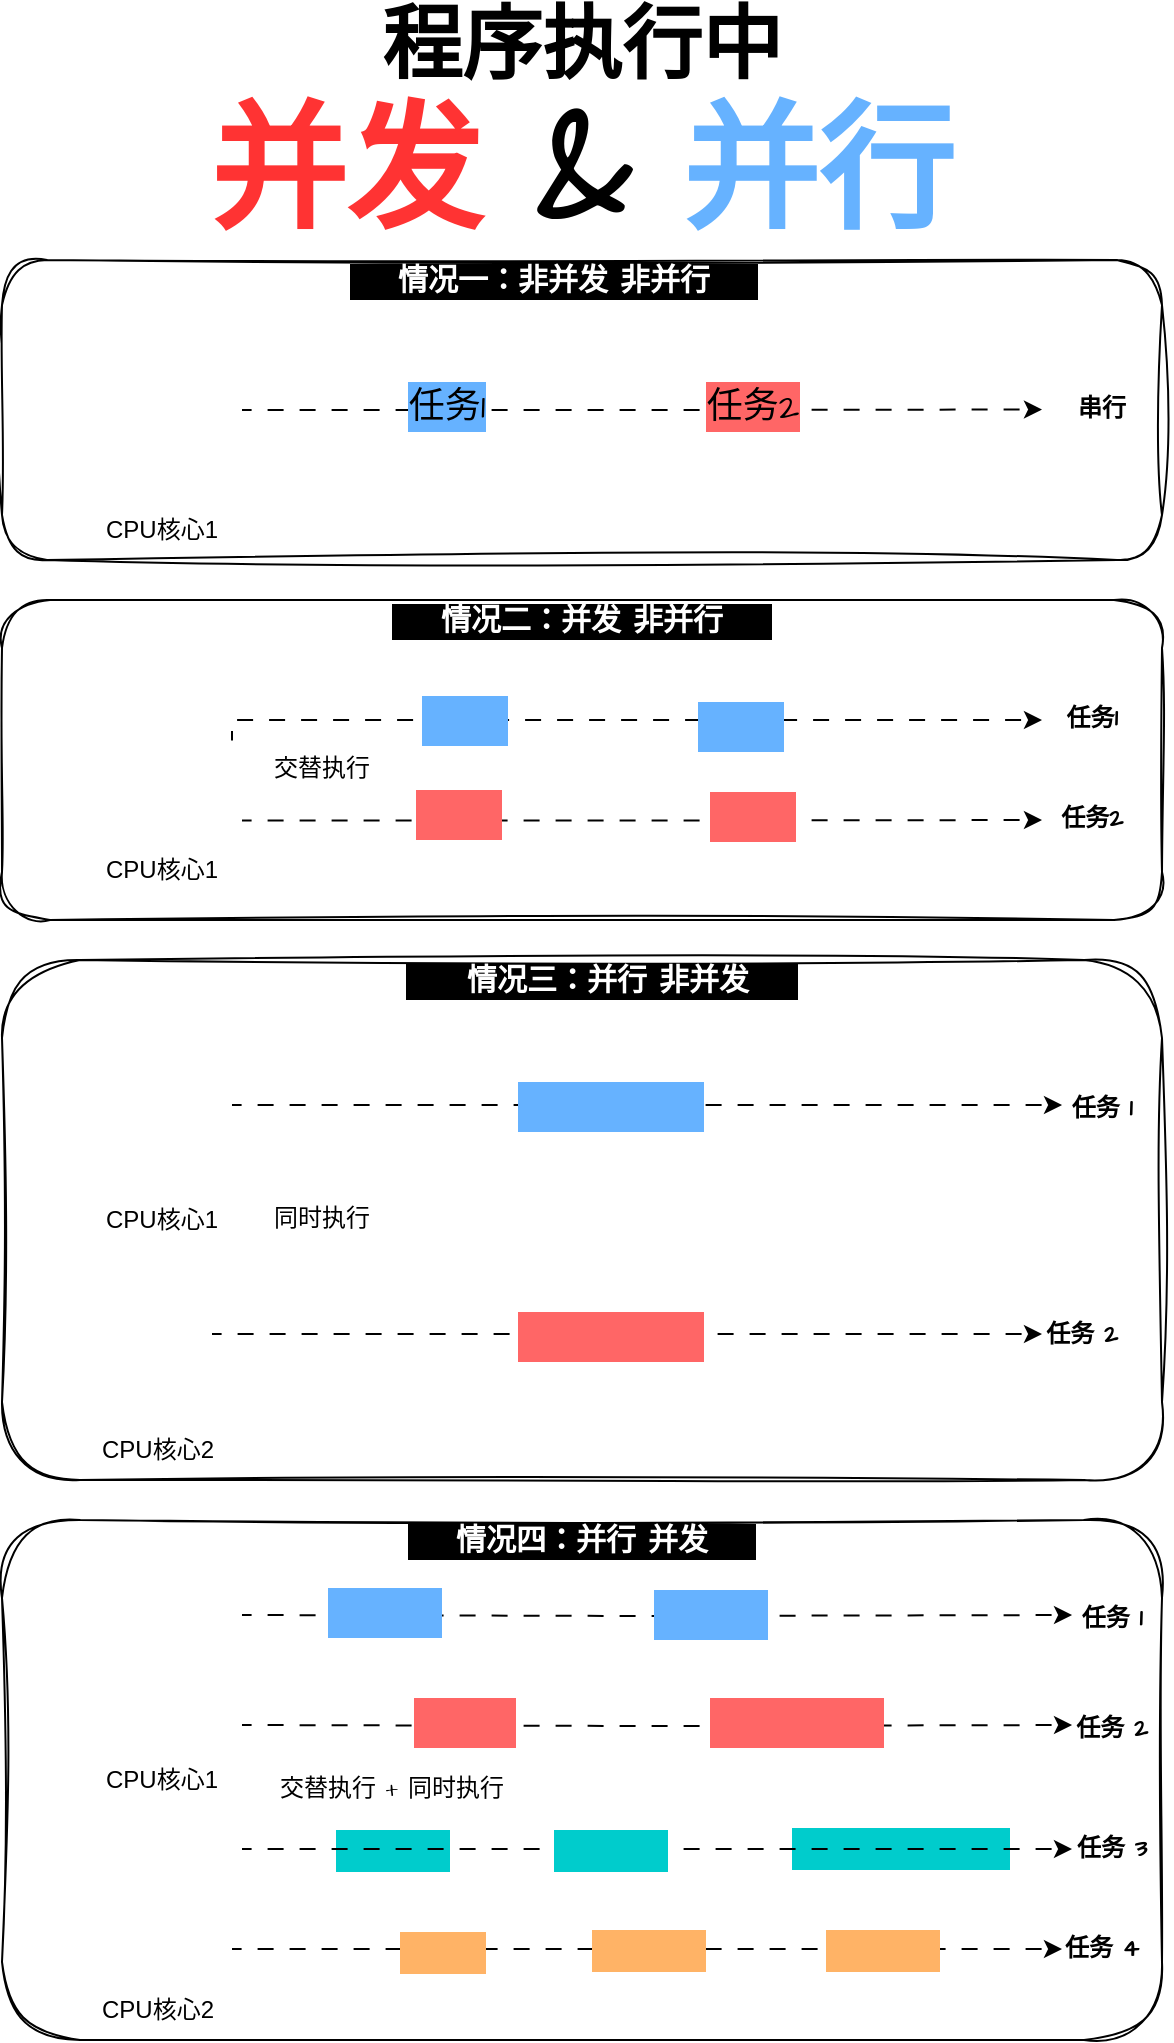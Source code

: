 <mxfile version="24.8.3">
  <diagram name="第 1 页" id="byNhjJoshehbKPNAF51z">
    <mxGraphModel dx="2074" dy="1121" grid="1" gridSize="10" guides="1" tooltips="1" connect="1" arrows="1" fold="1" page="1" pageScale="1" pageWidth="827" pageHeight="1169" math="0" shadow="0">
      <root>
        <mxCell id="0" />
        <mxCell id="1" parent="0" />
        <mxCell id="X3H9cemF7JHuzI0W92OL-17" value="&lt;font style=&quot;font-size: 40px;&quot;&gt;&lt;b&gt;程序执行中&lt;/b&gt;&lt;/font&gt;&lt;div style=&quot;font-size: 68px;&quot;&gt;&lt;font style=&quot;font-size: 68px;&quot;&gt;&lt;font style=&quot;font-size: 68px;&quot; color=&quot;#ff3333&quot;&gt;&lt;b&gt;并发&amp;nbsp;&lt;/b&gt;&lt;/font&gt;&lt;b&gt;&amp;amp;&amp;nbsp;&lt;/b&gt;&lt;font style=&quot;font-size: 68px;&quot; color=&quot;#66b2ff&quot;&gt;&lt;b&gt;并行&lt;/b&gt;&lt;/font&gt;&lt;/font&gt;&lt;/div&gt;" style="text;html=1;align=center;verticalAlign=middle;whiteSpace=wrap;rounded=0;fontFamily=Architects Daughter;fontSource=https%3A%2F%2Ffonts.googleapis.com%2Fcss%3Ffamily%3DArchitects%2BDaughter;" vertex="1" parent="1">
          <mxGeometry x="116" y="80" width="574" height="110" as="geometry" />
        </mxCell>
        <mxCell id="X3H9cemF7JHuzI0W92OL-18" value="" style="rounded=1;whiteSpace=wrap;html=1;sketch=1;hachureGap=4;jiggle=2;curveFitting=1;fontFamily=Architects Daughter;fontSource=https%3A%2F%2Ffonts.googleapis.com%2Fcss%3Ffamily%3DArchitects%2BDaughter;" vertex="1" parent="1">
          <mxGeometry x="113" y="200" width="580" height="150" as="geometry" />
        </mxCell>
        <mxCell id="X3H9cemF7JHuzI0W92OL-24" style="edgeStyle=orthogonalEdgeStyle;rounded=0;hachureGap=4;orthogonalLoop=1;jettySize=auto;html=1;exitX=1;exitY=0.5;exitDx=0;exitDy=0;fontFamily=Architects Daughter;fontSource=https%3A%2F%2Ffonts.googleapis.com%2Fcss%3Ffamily%3DArchitects%2BDaughter;flowAnimation=1;" edge="1" parent="1" source="X3H9cemF7JHuzI0W92OL-27">
          <mxGeometry relative="1" as="geometry">
            <mxPoint x="633" y="274.75" as="targetPoint" />
          </mxGeometry>
        </mxCell>
        <mxCell id="X3H9cemF7JHuzI0W92OL-25" value="&lt;font style=&quot;font-size: 18px; background-color: rgb(255, 102, 102);&quot;&gt;任务2&lt;/font&gt;" style="edgeLabel;html=1;align=center;verticalAlign=middle;resizable=0;points=[];sketch=1;hachureGap=4;jiggle=2;curveFitting=1;fontFamily=Architects Daughter;fontSource=https%3A%2F%2Ffonts.googleapis.com%2Fcss%3Ffamily%3DArchitects%2BDaughter;" vertex="1" connectable="0" parent="X3H9cemF7JHuzI0W92OL-24">
          <mxGeometry x="0.276" y="2" relative="1" as="geometry">
            <mxPoint as="offset" />
          </mxGeometry>
        </mxCell>
        <mxCell id="X3H9cemF7JHuzI0W92OL-26" value="&lt;font style=&quot;font-size: 18px; background-color: rgb(102, 178, 255);&quot;&gt;任务1&lt;/font&gt;" style="edgeLabel;html=1;align=center;verticalAlign=middle;resizable=0;points=[];sketch=1;hachureGap=4;jiggle=2;curveFitting=1;fontFamily=Architects Daughter;fontSource=https%3A%2F%2Ffonts.googleapis.com%2Fcss%3Ffamily%3DArchitects%2BDaughter;" vertex="1" connectable="0" parent="X3H9cemF7JHuzI0W92OL-24">
          <mxGeometry x="-0.493" y="2" relative="1" as="geometry">
            <mxPoint as="offset" />
          </mxGeometry>
        </mxCell>
        <mxCell id="X3H9cemF7JHuzI0W92OL-27" value="" style="shape=image;html=1;verticalAlign=top;verticalLabelPosition=bottom;labelBackgroundColor=#ffffff;imageAspect=0;aspect=fixed;image=https://cdn1.iconfinder.com/data/icons/bootstrap-vol-2/16/cpu-128.png;sketch=1;hachureGap=4;jiggle=2;curveFitting=1;fontFamily=Architects Daughter;fontSource=https%3A%2F%2Ffonts.googleapis.com%2Fcss%3Ffamily%3DArchitects%2BDaughter;" vertex="1" parent="1">
          <mxGeometry x="153" y="235" width="80" height="80" as="geometry" />
        </mxCell>
        <mxCell id="X3H9cemF7JHuzI0W92OL-41" value="&amp;nbsp; &amp;nbsp; 情况一：非并发 非并行&amp;nbsp; &amp;nbsp;&amp;nbsp;" style="text;html=1;align=center;verticalAlign=middle;whiteSpace=wrap;rounded=0;fontFamily=Architects Daughter;fontSource=https%3A%2F%2Ffonts.googleapis.com%2Fcss%3Ffamily%3DArchitects%2BDaughter;labelBackgroundColor=#000000;fontColor=#FFFFFF;fontStyle=1;fontSize=15;" vertex="1" parent="1">
          <mxGeometry x="281" y="190" width="216" height="40" as="geometry" />
        </mxCell>
        <mxCell id="X3H9cemF7JHuzI0W92OL-42" value="CPU核心1" style="text;html=1;align=center;verticalAlign=middle;whiteSpace=wrap;rounded=0;" vertex="1" parent="1">
          <mxGeometry x="163" y="320" width="60" height="30" as="geometry" />
        </mxCell>
        <mxCell id="X3H9cemF7JHuzI0W92OL-43" value="串行" style="text;html=1;align=center;verticalAlign=middle;whiteSpace=wrap;rounded=0;fontFamily=Architects Daughter;fontSource=https%3A%2F%2Ffonts.googleapis.com%2Fcss%3Ffamily%3DArchitects%2BDaughter;fontStyle=1" vertex="1" parent="1">
          <mxGeometry x="633" y="260" width="60" height="30" as="geometry" />
        </mxCell>
        <mxCell id="X3H9cemF7JHuzI0W92OL-44" value="" style="rounded=1;whiteSpace=wrap;html=1;sketch=1;hachureGap=4;jiggle=2;curveFitting=1;fontFamily=Architects Daughter;fontSource=https%3A%2F%2Ffonts.googleapis.com%2Fcss%3Ffamily%3DArchitects%2BDaughter;" vertex="1" parent="1">
          <mxGeometry x="113" y="550" width="580" height="260" as="geometry" />
        </mxCell>
        <mxCell id="X3H9cemF7JHuzI0W92OL-45" style="edgeStyle=orthogonalEdgeStyle;rounded=0;hachureGap=4;orthogonalLoop=1;jettySize=auto;html=1;exitX=1;exitY=0.5;exitDx=0;exitDy=0;fontFamily=Architects Daughter;fontSource=https%3A%2F%2Ffonts.googleapis.com%2Fcss%3Ffamily%3DArchitects%2BDaughter;flowAnimation=1;entryX=0.167;entryY=0.417;entryDx=0;entryDy=0;entryPerimeter=0;" edge="1" parent="1" source="X3H9cemF7JHuzI0W92OL-48" target="X3H9cemF7JHuzI0W92OL-51">
          <mxGeometry relative="1" as="geometry">
            <mxPoint x="633" y="624.75" as="targetPoint" />
          </mxGeometry>
        </mxCell>
        <mxCell id="X3H9cemF7JHuzI0W92OL-47" value="&lt;span style=&quot;font-size: 18px; background-color: rgb(102, 178, 255);&quot;&gt;&amp;nbsp; &amp;nbsp; &amp;nbsp; &amp;nbsp; &amp;nbsp; &amp;nbsp; &amp;nbsp;&lt;/span&gt;" style="edgeLabel;html=1;align=center;verticalAlign=middle;resizable=0;points=[];sketch=1;hachureGap=4;jiggle=2;curveFitting=1;fontFamily=Architects Daughter;fontSource=https%3A%2F%2Ffonts.googleapis.com%2Fcss%3Ffamily%3DArchitects%2BDaughter;" vertex="1" connectable="0" parent="X3H9cemF7JHuzI0W92OL-45">
          <mxGeometry x="-0.493" y="2" relative="1" as="geometry">
            <mxPoint x="84" y="2" as="offset" />
          </mxGeometry>
        </mxCell>
        <mxCell id="X3H9cemF7JHuzI0W92OL-48" value="" style="shape=image;html=1;verticalAlign=top;verticalLabelPosition=bottom;labelBackgroundColor=#ffffff;imageAspect=0;aspect=fixed;image=https://cdn1.iconfinder.com/data/icons/bootstrap-vol-2/16/cpu-128.png;sketch=1;hachureGap=4;jiggle=2;curveFitting=1;fontFamily=Architects Daughter;fontSource=https%3A%2F%2Ffonts.googleapis.com%2Fcss%3Ffamily%3DArchitects%2BDaughter;" vertex="1" parent="1">
          <mxGeometry x="153" y="585" width="75" height="75" as="geometry" />
        </mxCell>
        <mxCell id="X3H9cemF7JHuzI0W92OL-49" value="&amp;nbsp; &amp;nbsp; &amp;nbsp;情况三：并行 非并发&amp;nbsp; &amp;nbsp;&amp;nbsp;" style="text;html=1;align=center;verticalAlign=middle;whiteSpace=wrap;rounded=0;fontFamily=Architects Daughter;fontSource=https%3A%2F%2Ffonts.googleapis.com%2Fcss%3Ffamily%3DArchitects%2BDaughter;labelBackgroundColor=#000000;fontColor=#FFFFFF;fontStyle=1;fontSize=15;" vertex="1" parent="1">
          <mxGeometry x="300" y="540" width="226" height="40" as="geometry" />
        </mxCell>
        <mxCell id="X3H9cemF7JHuzI0W92OL-50" value="CPU核心1" style="text;html=1;align=center;verticalAlign=middle;whiteSpace=wrap;rounded=0;" vertex="1" parent="1">
          <mxGeometry x="163" y="665" width="60" height="30" as="geometry" />
        </mxCell>
        <mxCell id="X3H9cemF7JHuzI0W92OL-51" value="任务 1" style="text;html=1;align=center;verticalAlign=middle;whiteSpace=wrap;rounded=0;fontFamily=Architects Daughter;fontSource=https%3A%2F%2Ffonts.googleapis.com%2Fcss%3Ffamily%3DArchitects%2BDaughter;fontStyle=1" vertex="1" parent="1">
          <mxGeometry x="633" y="610" width="60" height="30" as="geometry" />
        </mxCell>
        <mxCell id="X3H9cemF7JHuzI0W92OL-65" value="" style="shape=image;html=1;verticalAlign=top;verticalLabelPosition=bottom;labelBackgroundColor=#ffffff;imageAspect=0;aspect=fixed;image=https://cdn1.iconfinder.com/data/icons/bootstrap-vol-2/16/cpu-128.png;sketch=1;hachureGap=4;jiggle=2;curveFitting=1;fontFamily=Architects Daughter;fontSource=https%3A%2F%2Ffonts.googleapis.com%2Fcss%3Ffamily%3DArchitects%2BDaughter;" vertex="1" parent="1">
          <mxGeometry x="153" y="700" width="75" height="75" as="geometry" />
        </mxCell>
        <mxCell id="X3H9cemF7JHuzI0W92OL-66" value="CPU核心2" style="text;html=1;align=center;verticalAlign=middle;whiteSpace=wrap;rounded=0;" vertex="1" parent="1">
          <mxGeometry x="160.5" y="780" width="60" height="30" as="geometry" />
        </mxCell>
        <mxCell id="X3H9cemF7JHuzI0W92OL-69" style="edgeStyle=orthogonalEdgeStyle;rounded=0;hachureGap=4;orthogonalLoop=1;jettySize=auto;html=1;exitX=1;exitY=0.5;exitDx=0;exitDy=0;fontFamily=Architects Daughter;fontSource=https%3A%2F%2Ffonts.googleapis.com%2Fcss%3Ffamily%3DArchitects%2BDaughter;flowAnimation=1;entryX=0.167;entryY=0.417;entryDx=0;entryDy=0;entryPerimeter=0;" edge="1" parent="1">
          <mxGeometry relative="1" as="geometry">
            <mxPoint x="633" y="737" as="targetPoint" />
            <mxPoint x="218" y="737" as="sourcePoint" />
          </mxGeometry>
        </mxCell>
        <mxCell id="X3H9cemF7JHuzI0W92OL-71" value="&lt;span style=&quot;font-size: 18px; background-color: rgb(255, 102, 102);&quot;&gt;&amp;nbsp; &amp;nbsp; &amp;nbsp; &amp;nbsp; &amp;nbsp; &amp;nbsp; &amp;nbsp;&lt;/span&gt;" style="edgeLabel;html=1;align=center;verticalAlign=middle;resizable=0;points=[];sketch=1;hachureGap=4;jiggle=2;curveFitting=1;fontFamily=Architects Daughter;fontSource=https%3A%2F%2Ffonts.googleapis.com%2Fcss%3Ffamily%3DArchitects%2BDaughter;" vertex="1" connectable="0" parent="1">
          <mxGeometry x="417.004" y="737.5" as="geometry" />
        </mxCell>
        <mxCell id="X3H9cemF7JHuzI0W92OL-74" value="任务 2" style="text;html=1;align=center;verticalAlign=middle;whiteSpace=wrap;rounded=0;fontFamily=Architects Daughter;fontSource=https%3A%2F%2Ffonts.googleapis.com%2Fcss%3Ffamily%3DArchitects%2BDaughter;fontStyle=1" vertex="1" parent="1">
          <mxGeometry x="623" y="722.5" width="60" height="30" as="geometry" />
        </mxCell>
        <mxCell id="X3H9cemF7JHuzI0W92OL-75" value="" style="rounded=1;whiteSpace=wrap;html=1;sketch=1;hachureGap=4;jiggle=2;curveFitting=1;fontFamily=Architects Daughter;fontSource=https%3A%2F%2Ffonts.googleapis.com%2Fcss%3Ffamily%3DArchitects%2BDaughter;" vertex="1" parent="1">
          <mxGeometry x="113" y="370" width="580" height="160" as="geometry" />
        </mxCell>
        <mxCell id="X3H9cemF7JHuzI0W92OL-76" style="edgeStyle=orthogonalEdgeStyle;rounded=0;hachureGap=4;orthogonalLoop=1;jettySize=auto;html=1;exitX=1;exitY=0.5;exitDx=0;exitDy=0;fontFamily=Architects Daughter;fontSource=https%3A%2F%2Ffonts.googleapis.com%2Fcss%3Ffamily%3DArchitects%2BDaughter;flowAnimation=1;entryX=0;entryY=0.5;entryDx=0;entryDy=0;" edge="1" parent="1" target="X3H9cemF7JHuzI0W92OL-82">
          <mxGeometry relative="1" as="geometry">
            <mxPoint x="628" y="440" as="targetPoint" />
            <mxPoint x="228" y="440.25" as="sourcePoint" />
            <Array as="points">
              <mxPoint x="228" y="430" />
            </Array>
          </mxGeometry>
        </mxCell>
        <mxCell id="X3H9cemF7JHuzI0W92OL-78" value="&lt;span style=&quot;font-size: 18px; background-color: rgb(102, 178, 255);&quot;&gt;&amp;nbsp; &amp;nbsp; &amp;nbsp;&amp;nbsp;&lt;/span&gt;" style="edgeLabel;html=1;align=center;verticalAlign=middle;resizable=0;points=[];sketch=1;hachureGap=4;jiggle=2;curveFitting=1;fontFamily=Architects Daughter;fontSource=https%3A%2F%2Ffonts.googleapis.com%2Fcss%3Ffamily%3DArchitects%2BDaughter;" vertex="1" connectable="0" parent="X3H9cemF7JHuzI0W92OL-76">
          <mxGeometry x="-0.493" y="2" relative="1" as="geometry">
            <mxPoint x="20" y="2" as="offset" />
          </mxGeometry>
        </mxCell>
        <mxCell id="X3H9cemF7JHuzI0W92OL-79" value="" style="shape=image;html=1;verticalAlign=top;verticalLabelPosition=bottom;labelBackgroundColor=#ffffff;imageAspect=0;aspect=fixed;image=https://cdn1.iconfinder.com/data/icons/bootstrap-vol-2/16/cpu-128.png;sketch=1;hachureGap=4;jiggle=2;curveFitting=1;fontFamily=Architects Daughter;fontSource=https%3A%2F%2Ffonts.googleapis.com%2Fcss%3Ffamily%3DArchitects%2BDaughter;" vertex="1" parent="1">
          <mxGeometry x="153" y="405" width="80" height="80" as="geometry" />
        </mxCell>
        <mxCell id="X3H9cemF7JHuzI0W92OL-80" value="&amp;nbsp; &amp;nbsp; 情况二：并发 非并行&amp;nbsp; &amp;nbsp;&amp;nbsp;" style="text;html=1;align=center;verticalAlign=middle;whiteSpace=wrap;rounded=0;fontFamily=Architects Daughter;fontSource=https%3A%2F%2Ffonts.googleapis.com%2Fcss%3Ffamily%3DArchitects%2BDaughter;labelBackgroundColor=#000000;fontColor=#FFFFFF;fontStyle=1;fontSize=15;" vertex="1" parent="1">
          <mxGeometry x="300" y="360" width="206" height="40" as="geometry" />
        </mxCell>
        <mxCell id="X3H9cemF7JHuzI0W92OL-81" value="CPU核心1" style="text;html=1;align=center;verticalAlign=middle;whiteSpace=wrap;rounded=0;" vertex="1" parent="1">
          <mxGeometry x="163" y="490" width="60" height="30" as="geometry" />
        </mxCell>
        <mxCell id="X3H9cemF7JHuzI0W92OL-82" value="任务1" style="text;html=1;align=center;verticalAlign=middle;whiteSpace=wrap;rounded=0;fontFamily=Architects Daughter;fontSource=https%3A%2F%2Ffonts.googleapis.com%2Fcss%3Ffamily%3DArchitects%2BDaughter;fontStyle=1" vertex="1" parent="1">
          <mxGeometry x="633" y="420" width="50" height="20" as="geometry" />
        </mxCell>
        <mxCell id="X3H9cemF7JHuzI0W92OL-86" style="edgeStyle=orthogonalEdgeStyle;rounded=0;hachureGap=4;orthogonalLoop=1;jettySize=auto;html=1;exitX=1;exitY=0.5;exitDx=0;exitDy=0;fontFamily=Architects Daughter;fontSource=https%3A%2F%2Ffonts.googleapis.com%2Fcss%3Ffamily%3DArchitects%2BDaughter;flowAnimation=1;" edge="1" parent="1">
          <mxGeometry relative="1" as="geometry">
            <mxPoint x="633" y="480" as="targetPoint" />
            <mxPoint x="233" y="480.25" as="sourcePoint" />
            <Array as="points">
              <mxPoint x="233" y="481.25" />
              <mxPoint x="433" y="481.25" />
              <mxPoint x="433" y="480.25" />
            </Array>
          </mxGeometry>
        </mxCell>
        <mxCell id="X3H9cemF7JHuzI0W92OL-87" value="&lt;span style=&quot;font-size: 18px; background-color: rgb(255, 102, 102);&quot;&gt;&amp;nbsp; &amp;nbsp; &amp;nbsp;&amp;nbsp;&lt;/span&gt;" style="edgeLabel;html=1;align=center;verticalAlign=middle;resizable=0;points=[];sketch=1;hachureGap=4;jiggle=2;curveFitting=1;fontFamily=Architects Daughter;fontSource=https%3A%2F%2Ffonts.googleapis.com%2Fcss%3Ffamily%3DArchitects%2BDaughter;" vertex="1" connectable="0" parent="X3H9cemF7JHuzI0W92OL-86">
          <mxGeometry x="0.276" y="2" relative="1" as="geometry">
            <mxPoint as="offset" />
          </mxGeometry>
        </mxCell>
        <mxCell id="X3H9cemF7JHuzI0W92OL-89" value="任务2" style="text;html=1;align=center;verticalAlign=middle;whiteSpace=wrap;rounded=0;fontFamily=Architects Daughter;fontSource=https%3A%2F%2Ffonts.googleapis.com%2Fcss%3Ffamily%3DArchitects%2BDaughter;fontStyle=1" vertex="1" parent="1">
          <mxGeometry x="633" y="470" width="50" height="20" as="geometry" />
        </mxCell>
        <mxCell id="X3H9cemF7JHuzI0W92OL-92" value="交替执行" style="text;html=1;align=center;verticalAlign=middle;whiteSpace=wrap;rounded=0;fontFamily=Architects Daughter;fontSource=https%3A%2F%2Ffonts.googleapis.com%2Fcss%3Ffamily%3DArchitects%2BDaughter;" vertex="1" parent="1">
          <mxGeometry x="243" y="440" width="60" height="30" as="geometry" />
        </mxCell>
        <mxCell id="X3H9cemF7JHuzI0W92OL-97" value="&lt;span style=&quot;font-size: 18px; background-color: rgb(102, 178, 255);&quot;&gt;&amp;nbsp; &amp;nbsp; &amp;nbsp;&amp;nbsp;&lt;/span&gt;" style="edgeLabel;html=1;align=center;verticalAlign=middle;resizable=0;points=[];sketch=1;hachureGap=4;jiggle=2;curveFitting=1;fontFamily=Architects Daughter;fontSource=https%3A%2F%2Ffonts.googleapis.com%2Fcss%3Ffamily%3DArchitects%2BDaughter;" vertex="1" connectable="0" parent="1">
          <mxGeometry x="363" y="430" as="geometry">
            <mxPoint x="119" y="3" as="offset" />
          </mxGeometry>
        </mxCell>
        <mxCell id="X3H9cemF7JHuzI0W92OL-98" value="&lt;span style=&quot;font-size: 18px; background-color: rgb(255, 102, 102);&quot;&gt;&amp;nbsp; &amp;nbsp; &amp;nbsp;&amp;nbsp;&lt;/span&gt;" style="edgeLabel;html=1;align=center;verticalAlign=middle;resizable=0;points=[];sketch=1;hachureGap=4;jiggle=2;curveFitting=1;fontFamily=Architects Daughter;fontSource=https%3A%2F%2Ffonts.googleapis.com%2Fcss%3Ffamily%3DArchitects%2BDaughter;" vertex="1" connectable="0" parent="1">
          <mxGeometry x="496.997" y="484.998" as="geometry">
            <mxPoint x="-156" y="-8" as="offset" />
          </mxGeometry>
        </mxCell>
        <mxCell id="X3H9cemF7JHuzI0W92OL-99" value="同时执行" style="text;html=1;align=center;verticalAlign=middle;whiteSpace=wrap;rounded=0;fontFamily=Architects Daughter;fontSource=https%3A%2F%2Ffonts.googleapis.com%2Fcss%3Ffamily%3DArchitects%2BDaughter;" vertex="1" parent="1">
          <mxGeometry x="243" y="665" width="60" height="30" as="geometry" />
        </mxCell>
        <mxCell id="X3H9cemF7JHuzI0W92OL-100" value="" style="rounded=1;whiteSpace=wrap;html=1;sketch=1;hachureGap=4;jiggle=2;curveFitting=1;fontFamily=Architects Daughter;fontSource=https%3A%2F%2Ffonts.googleapis.com%2Fcss%3Ffamily%3DArchitects%2BDaughter;" vertex="1" parent="1">
          <mxGeometry x="113" y="830" width="580" height="260" as="geometry" />
        </mxCell>
        <mxCell id="X3H9cemF7JHuzI0W92OL-101" style="edgeStyle=orthogonalEdgeStyle;rounded=0;hachureGap=4;orthogonalLoop=1;jettySize=auto;html=1;exitX=1;exitY=0.5;exitDx=0;exitDy=0;fontFamily=Architects Daughter;fontSource=https%3A%2F%2Ffonts.googleapis.com%2Fcss%3Ffamily%3DArchitects%2BDaughter;flowAnimation=1;entryX=0.167;entryY=0.417;entryDx=0;entryDy=0;entryPerimeter=0;" edge="1" parent="1" target="X3H9cemF7JHuzI0W92OL-106">
          <mxGeometry relative="1" as="geometry">
            <mxPoint x="638" y="879.75" as="targetPoint" />
            <mxPoint x="233" y="877.5" as="sourcePoint" />
          </mxGeometry>
        </mxCell>
        <mxCell id="X3H9cemF7JHuzI0W92OL-102" value="&lt;span style=&quot;font-size: 18px; background-color: rgb(102, 178, 255);&quot;&gt;&amp;nbsp; &amp;nbsp; &amp;nbsp; &amp;nbsp;&amp;nbsp;&lt;/span&gt;" style="edgeLabel;html=1;align=center;verticalAlign=middle;resizable=0;points=[];sketch=1;hachureGap=4;jiggle=2;curveFitting=1;fontFamily=Architects Daughter;fontSource=https%3A%2F%2Ffonts.googleapis.com%2Fcss%3Ffamily%3DArchitects%2BDaughter;" vertex="1" connectable="0" parent="X3H9cemF7JHuzI0W92OL-101">
          <mxGeometry x="-0.493" y="2" relative="1" as="geometry">
            <mxPoint x="-35" as="offset" />
          </mxGeometry>
        </mxCell>
        <mxCell id="X3H9cemF7JHuzI0W92OL-103" value="" style="shape=image;html=1;verticalAlign=top;verticalLabelPosition=bottom;labelBackgroundColor=#ffffff;imageAspect=0;aspect=fixed;image=https://cdn1.iconfinder.com/data/icons/bootstrap-vol-2/16/cpu-128.png;sketch=1;hachureGap=4;jiggle=2;curveFitting=1;fontFamily=Architects Daughter;fontSource=https%3A%2F%2Ffonts.googleapis.com%2Fcss%3Ffamily%3DArchitects%2BDaughter;" vertex="1" parent="1">
          <mxGeometry x="153" y="865" width="75" height="75" as="geometry" />
        </mxCell>
        <mxCell id="X3H9cemF7JHuzI0W92OL-104" value="&amp;nbsp; &amp;nbsp; 情况四：并行 并发&amp;nbsp; &amp;nbsp;&amp;nbsp;" style="text;html=1;align=center;verticalAlign=middle;whiteSpace=wrap;rounded=0;fontFamily=Architects Daughter;fontSource=https%3A%2F%2Ffonts.googleapis.com%2Fcss%3Ffamily%3DArchitects%2BDaughter;labelBackgroundColor=#000000;fontColor=#FFFFFF;fontStyle=1;fontSize=15;" vertex="1" parent="1">
          <mxGeometry x="305" y="820" width="196" height="40" as="geometry" />
        </mxCell>
        <mxCell id="X3H9cemF7JHuzI0W92OL-105" value="CPU核心1" style="text;html=1;align=center;verticalAlign=middle;whiteSpace=wrap;rounded=0;" vertex="1" parent="1">
          <mxGeometry x="163" y="945" width="60" height="30" as="geometry" />
        </mxCell>
        <mxCell id="X3H9cemF7JHuzI0W92OL-106" value="任务 1" style="text;html=1;align=center;verticalAlign=middle;whiteSpace=wrap;rounded=0;fontFamily=Architects Daughter;fontSource=https%3A%2F%2Ffonts.googleapis.com%2Fcss%3Ffamily%3DArchitects%2BDaughter;fontStyle=1" vertex="1" parent="1">
          <mxGeometry x="638" y="865" width="60" height="30" as="geometry" />
        </mxCell>
        <mxCell id="X3H9cemF7JHuzI0W92OL-107" value="" style="shape=image;html=1;verticalAlign=top;verticalLabelPosition=bottom;labelBackgroundColor=#ffffff;imageAspect=0;aspect=fixed;image=https://cdn1.iconfinder.com/data/icons/bootstrap-vol-2/16/cpu-128.png;sketch=1;hachureGap=4;jiggle=2;curveFitting=1;fontFamily=Architects Daughter;fontSource=https%3A%2F%2Ffonts.googleapis.com%2Fcss%3Ffamily%3DArchitects%2BDaughter;" vertex="1" parent="1">
          <mxGeometry x="153" y="980" width="75" height="75" as="geometry" />
        </mxCell>
        <mxCell id="X3H9cemF7JHuzI0W92OL-108" value="CPU核心2" style="text;html=1;align=center;verticalAlign=middle;whiteSpace=wrap;rounded=0;" vertex="1" parent="1">
          <mxGeometry x="160.5" y="1060" width="60" height="30" as="geometry" />
        </mxCell>
        <mxCell id="X3H9cemF7JHuzI0W92OL-109" value="&lt;span style=&quot;font-size: 18px; background-color: rgb(102, 178, 255);&quot;&gt;&amp;nbsp; &amp;nbsp; &amp;nbsp; &amp;nbsp;&amp;nbsp;&lt;/span&gt;" style="edgeLabel;html=1;align=center;verticalAlign=middle;resizable=0;points=[];sketch=1;hachureGap=4;jiggle=2;curveFitting=1;fontFamily=Architects Daughter;fontSource=https%3A%2F%2Ffonts.googleapis.com%2Fcss%3Ffamily%3DArchitects%2BDaughter;" vertex="1" connectable="0" parent="1">
          <mxGeometry x="463.0" y="877.503" as="geometry">
            <mxPoint x="4" y="-1" as="offset" />
          </mxGeometry>
        </mxCell>
        <mxCell id="X3H9cemF7JHuzI0W92OL-110" value="&lt;span style=&quot;color: rgb(0, 0, 0); font-family: &amp;quot;Architects Daughter&amp;quot;; font-size: 18px; font-style: normal; font-variant-ligatures: normal; font-variant-caps: normal; font-weight: 400; letter-spacing: normal; orphans: 2; text-align: center; text-indent: 0px; text-transform: none; widows: 2; word-spacing: 0px; -webkit-text-stroke-width: 0px; white-space: nowrap; text-decoration-thickness: initial; text-decoration-style: initial; text-decoration-color: initial; float: none; display: inline !important;&quot;&gt;&amp;nbsp; &amp;nbsp; &amp;nbsp; &amp;nbsp;&amp;nbsp;&lt;/span&gt;" style="edgeStyle=orthogonalEdgeStyle;rounded=0;hachureGap=4;orthogonalLoop=1;jettySize=auto;html=1;exitX=1;exitY=0.5;exitDx=0;exitDy=0;fontFamily=Architects Daughter;fontSource=https%3A%2F%2Ffonts.googleapis.com%2Fcss%3Ffamily%3DArchitects%2BDaughter;flowAnimation=1;entryX=0.167;entryY=0.417;entryDx=0;entryDy=0;entryPerimeter=0;labelBackgroundColor=#FFB366;" edge="1" parent="1">
          <mxGeometry relative="1" as="geometry">
            <mxPoint x="643" y="1044.5" as="targetPoint" />
            <mxPoint x="228" y="1044.5" as="sourcePoint" />
          </mxGeometry>
        </mxCell>
        <mxCell id="X3H9cemF7JHuzI0W92OL-111" value="&lt;span style=&quot;font-size: 18px;&quot;&gt;&amp;nbsp; &amp;nbsp; &amp;nbsp;&amp;nbsp;&lt;/span&gt;" style="edgeLabel;html=1;align=center;verticalAlign=middle;resizable=0;points=[];sketch=1;hachureGap=4;jiggle=2;curveFitting=1;fontFamily=Architects Daughter;fontSource=https%3A%2F%2Ffonts.googleapis.com%2Fcss%3Ffamily%3DArchitects%2BDaughter;labelBackgroundColor=#FFB366;" vertex="1" connectable="0" parent="1">
          <mxGeometry x="353.004" y="1045.0" as="geometry">
            <mxPoint x="-20" y="1" as="offset" />
          </mxGeometry>
        </mxCell>
        <mxCell id="X3H9cemF7JHuzI0W92OL-112" value="&lt;span style=&quot;font-size: 18px;&quot;&gt;&amp;nbsp; &amp;nbsp; &amp;nbsp; &amp;nbsp;&amp;nbsp;&lt;/span&gt;" style="edgeLabel;html=1;align=center;verticalAlign=middle;resizable=0;points=[];sketch=1;hachureGap=4;jiggle=2;curveFitting=1;fontFamily=Architects Daughter;fontSource=https%3A%2F%2Ffonts.googleapis.com%2Fcss%3Ffamily%3DArchitects%2BDaughter;labelBackgroundColor=#FFB366;" vertex="1" connectable="0" parent="1">
          <mxGeometry x="553.004" y="1045.0" as="geometry" />
        </mxCell>
        <mxCell id="X3H9cemF7JHuzI0W92OL-113" value="任务 4" style="text;html=1;align=center;verticalAlign=middle;whiteSpace=wrap;rounded=0;fontFamily=Architects Daughter;fontSource=https%3A%2F%2Ffonts.googleapis.com%2Fcss%3Ffamily%3DArchitects%2BDaughter;fontStyle=1" vertex="1" parent="1">
          <mxGeometry x="633" y="1030" width="60" height="30" as="geometry" />
        </mxCell>
        <mxCell id="X3H9cemF7JHuzI0W92OL-117" style="edgeStyle=orthogonalEdgeStyle;rounded=0;hachureGap=4;orthogonalLoop=1;jettySize=auto;html=1;exitX=1;exitY=0.5;exitDx=0;exitDy=0;fontFamily=Architects Daughter;fontSource=https%3A%2F%2Ffonts.googleapis.com%2Fcss%3Ffamily%3DArchitects%2BDaughter;flowAnimation=1;entryX=0.167;entryY=0.417;entryDx=0;entryDy=0;entryPerimeter=0;" edge="1" parent="1" target="X3H9cemF7JHuzI0W92OL-119">
          <mxGeometry relative="1" as="geometry">
            <mxPoint x="638" y="934.75" as="targetPoint" />
            <mxPoint x="233" y="932.5" as="sourcePoint" />
          </mxGeometry>
        </mxCell>
        <mxCell id="X3H9cemF7JHuzI0W92OL-119" value="任务 2" style="text;html=1;align=center;verticalAlign=middle;whiteSpace=wrap;rounded=0;fontFamily=Architects Daughter;fontSource=https%3A%2F%2Ffonts.googleapis.com%2Fcss%3Ffamily%3DArchitects%2BDaughter;fontStyle=1" vertex="1" parent="1">
          <mxGeometry x="638" y="920" width="60" height="30" as="geometry" />
        </mxCell>
        <mxCell id="X3H9cemF7JHuzI0W92OL-129" value="&lt;span style=&quot;font-size: 18px;&quot;&gt;&amp;nbsp; &amp;nbsp; &amp;nbsp; &amp;nbsp;&amp;nbsp;&lt;/span&gt;" style="edgeLabel;html=1;align=center;verticalAlign=middle;resizable=0;points=[];sketch=1;hachureGap=4;jiggle=2;curveFitting=1;fontFamily=Architects Daughter;fontSource=https%3A%2F%2Ffonts.googleapis.com%2Fcss%3Ffamily%3DArchitects%2BDaughter;labelBackgroundColor=#00CCCC;" vertex="1" connectable="0" parent="1">
          <mxGeometry x="308.004" y="995.0" as="geometry" />
        </mxCell>
        <mxCell id="X3H9cemF7JHuzI0W92OL-130" value="&lt;span style=&quot;font-size: 18px;&quot;&gt;&amp;nbsp; &amp;nbsp; &amp;nbsp; &amp;nbsp; &amp;nbsp; &amp;nbsp; &amp;nbsp; &amp;nbsp;&lt;/span&gt;" style="edgeLabel;html=1;align=center;verticalAlign=middle;resizable=0;points=[];sketch=1;hachureGap=4;jiggle=2;curveFitting=1;fontFamily=Architects Daughter;fontSource=https%3A%2F%2Ffonts.googleapis.com%2Fcss%3Ffamily%3DArchitects%2BDaughter;labelBackgroundColor=#00CCCC;" vertex="1" connectable="0" parent="1">
          <mxGeometry x="513.004" y="995.0" as="geometry">
            <mxPoint x="49" y="-1" as="offset" />
          </mxGeometry>
        </mxCell>
        <mxCell id="X3H9cemF7JHuzI0W92OL-131" value="任务 3" style="text;html=1;align=center;verticalAlign=middle;whiteSpace=wrap;rounded=0;fontFamily=Architects Daughter;fontSource=https%3A%2F%2Ffonts.googleapis.com%2Fcss%3Ffamily%3DArchitects%2BDaughter;fontStyle=1" vertex="1" parent="1">
          <mxGeometry x="638" y="980" width="60" height="30" as="geometry" />
        </mxCell>
        <mxCell id="X3H9cemF7JHuzI0W92OL-132" style="edgeStyle=orthogonalEdgeStyle;rounded=0;hachureGap=4;orthogonalLoop=1;jettySize=auto;html=1;exitX=1;exitY=0.5;exitDx=0;exitDy=0;fontFamily=Architects Daughter;fontSource=https%3A%2F%2Ffonts.googleapis.com%2Fcss%3Ffamily%3DArchitects%2BDaughter;flowAnimation=1;entryX=0.167;entryY=0.417;entryDx=0;entryDy=0;entryPerimeter=0;" edge="1" parent="1">
          <mxGeometry relative="1" as="geometry">
            <mxPoint x="648" y="994.5" as="targetPoint" />
            <mxPoint x="233" y="994.5" as="sourcePoint" />
          </mxGeometry>
        </mxCell>
        <mxCell id="X3H9cemF7JHuzI0W92OL-133" value="&lt;span style=&quot;font-size: 18px; background-color: rgb(255, 102, 102);&quot;&gt;&amp;nbsp; &amp;nbsp; &amp;nbsp; &amp;nbsp;&lt;/span&gt;" style="edgeLabel;html=1;align=center;verticalAlign=middle;resizable=0;points=[];sketch=1;hachureGap=4;jiggle=2;curveFitting=1;fontFamily=Architects Daughter;fontSource=https%3A%2F%2Ffonts.googleapis.com%2Fcss%3Ffamily%3DArchitects%2BDaughter;" vertex="1" connectable="0" parent="1">
          <mxGeometry x="337.004" y="932.5" as="geometry">
            <mxPoint x="7" y="-2" as="offset" />
          </mxGeometry>
        </mxCell>
        <mxCell id="X3H9cemF7JHuzI0W92OL-134" value="&lt;span style=&quot;font-size: 18px; background-color: rgb(255, 102, 102);&quot;&gt;&amp;nbsp; &amp;nbsp; &amp;nbsp; &amp;nbsp; &amp;nbsp; &amp;nbsp;&amp;nbsp;&lt;/span&gt;" style="edgeLabel;html=1;align=center;verticalAlign=middle;resizable=0;points=[];sketch=1;hachureGap=4;jiggle=2;curveFitting=1;fontFamily=Architects Daughter;fontSource=https%3A%2F%2Ffonts.googleapis.com%2Fcss%3Ffamily%3DArchitects%2BDaughter;" vertex="1" connectable="0" parent="1">
          <mxGeometry x="503.004" y="932.5" as="geometry">
            <mxPoint x="7" y="-2" as="offset" />
          </mxGeometry>
        </mxCell>
        <mxCell id="X3H9cemF7JHuzI0W92OL-136" value="交替执行 + 同时执行" style="text;html=1;align=center;verticalAlign=middle;whiteSpace=wrap;rounded=0;fontFamily=Architects Daughter;fontSource=https%3A%2F%2Ffonts.googleapis.com%2Fcss%3Ffamily%3DArchitects%2BDaughter;" vertex="1" parent="1">
          <mxGeometry x="243" y="950" width="130" height="30" as="geometry" />
        </mxCell>
        <mxCell id="X3H9cemF7JHuzI0W92OL-139" value="&lt;span style=&quot;font-size: 18px;&quot;&gt;&amp;nbsp; &amp;nbsp; &amp;nbsp; &amp;nbsp;&amp;nbsp;&lt;/span&gt;" style="edgeLabel;html=1;align=center;verticalAlign=middle;resizable=0;points=[];sketch=1;hachureGap=4;jiggle=2;curveFitting=1;fontFamily=Architects Daughter;fontSource=https%3A%2F%2Ffonts.googleapis.com%2Fcss%3Ffamily%3DArchitects%2BDaughter;labelBackgroundColor=#00CCCC;" vertex="1" connectable="0" parent="1">
          <mxGeometry x="417.004" y="995.0" as="geometry" />
        </mxCell>
      </root>
    </mxGraphModel>
  </diagram>
</mxfile>
